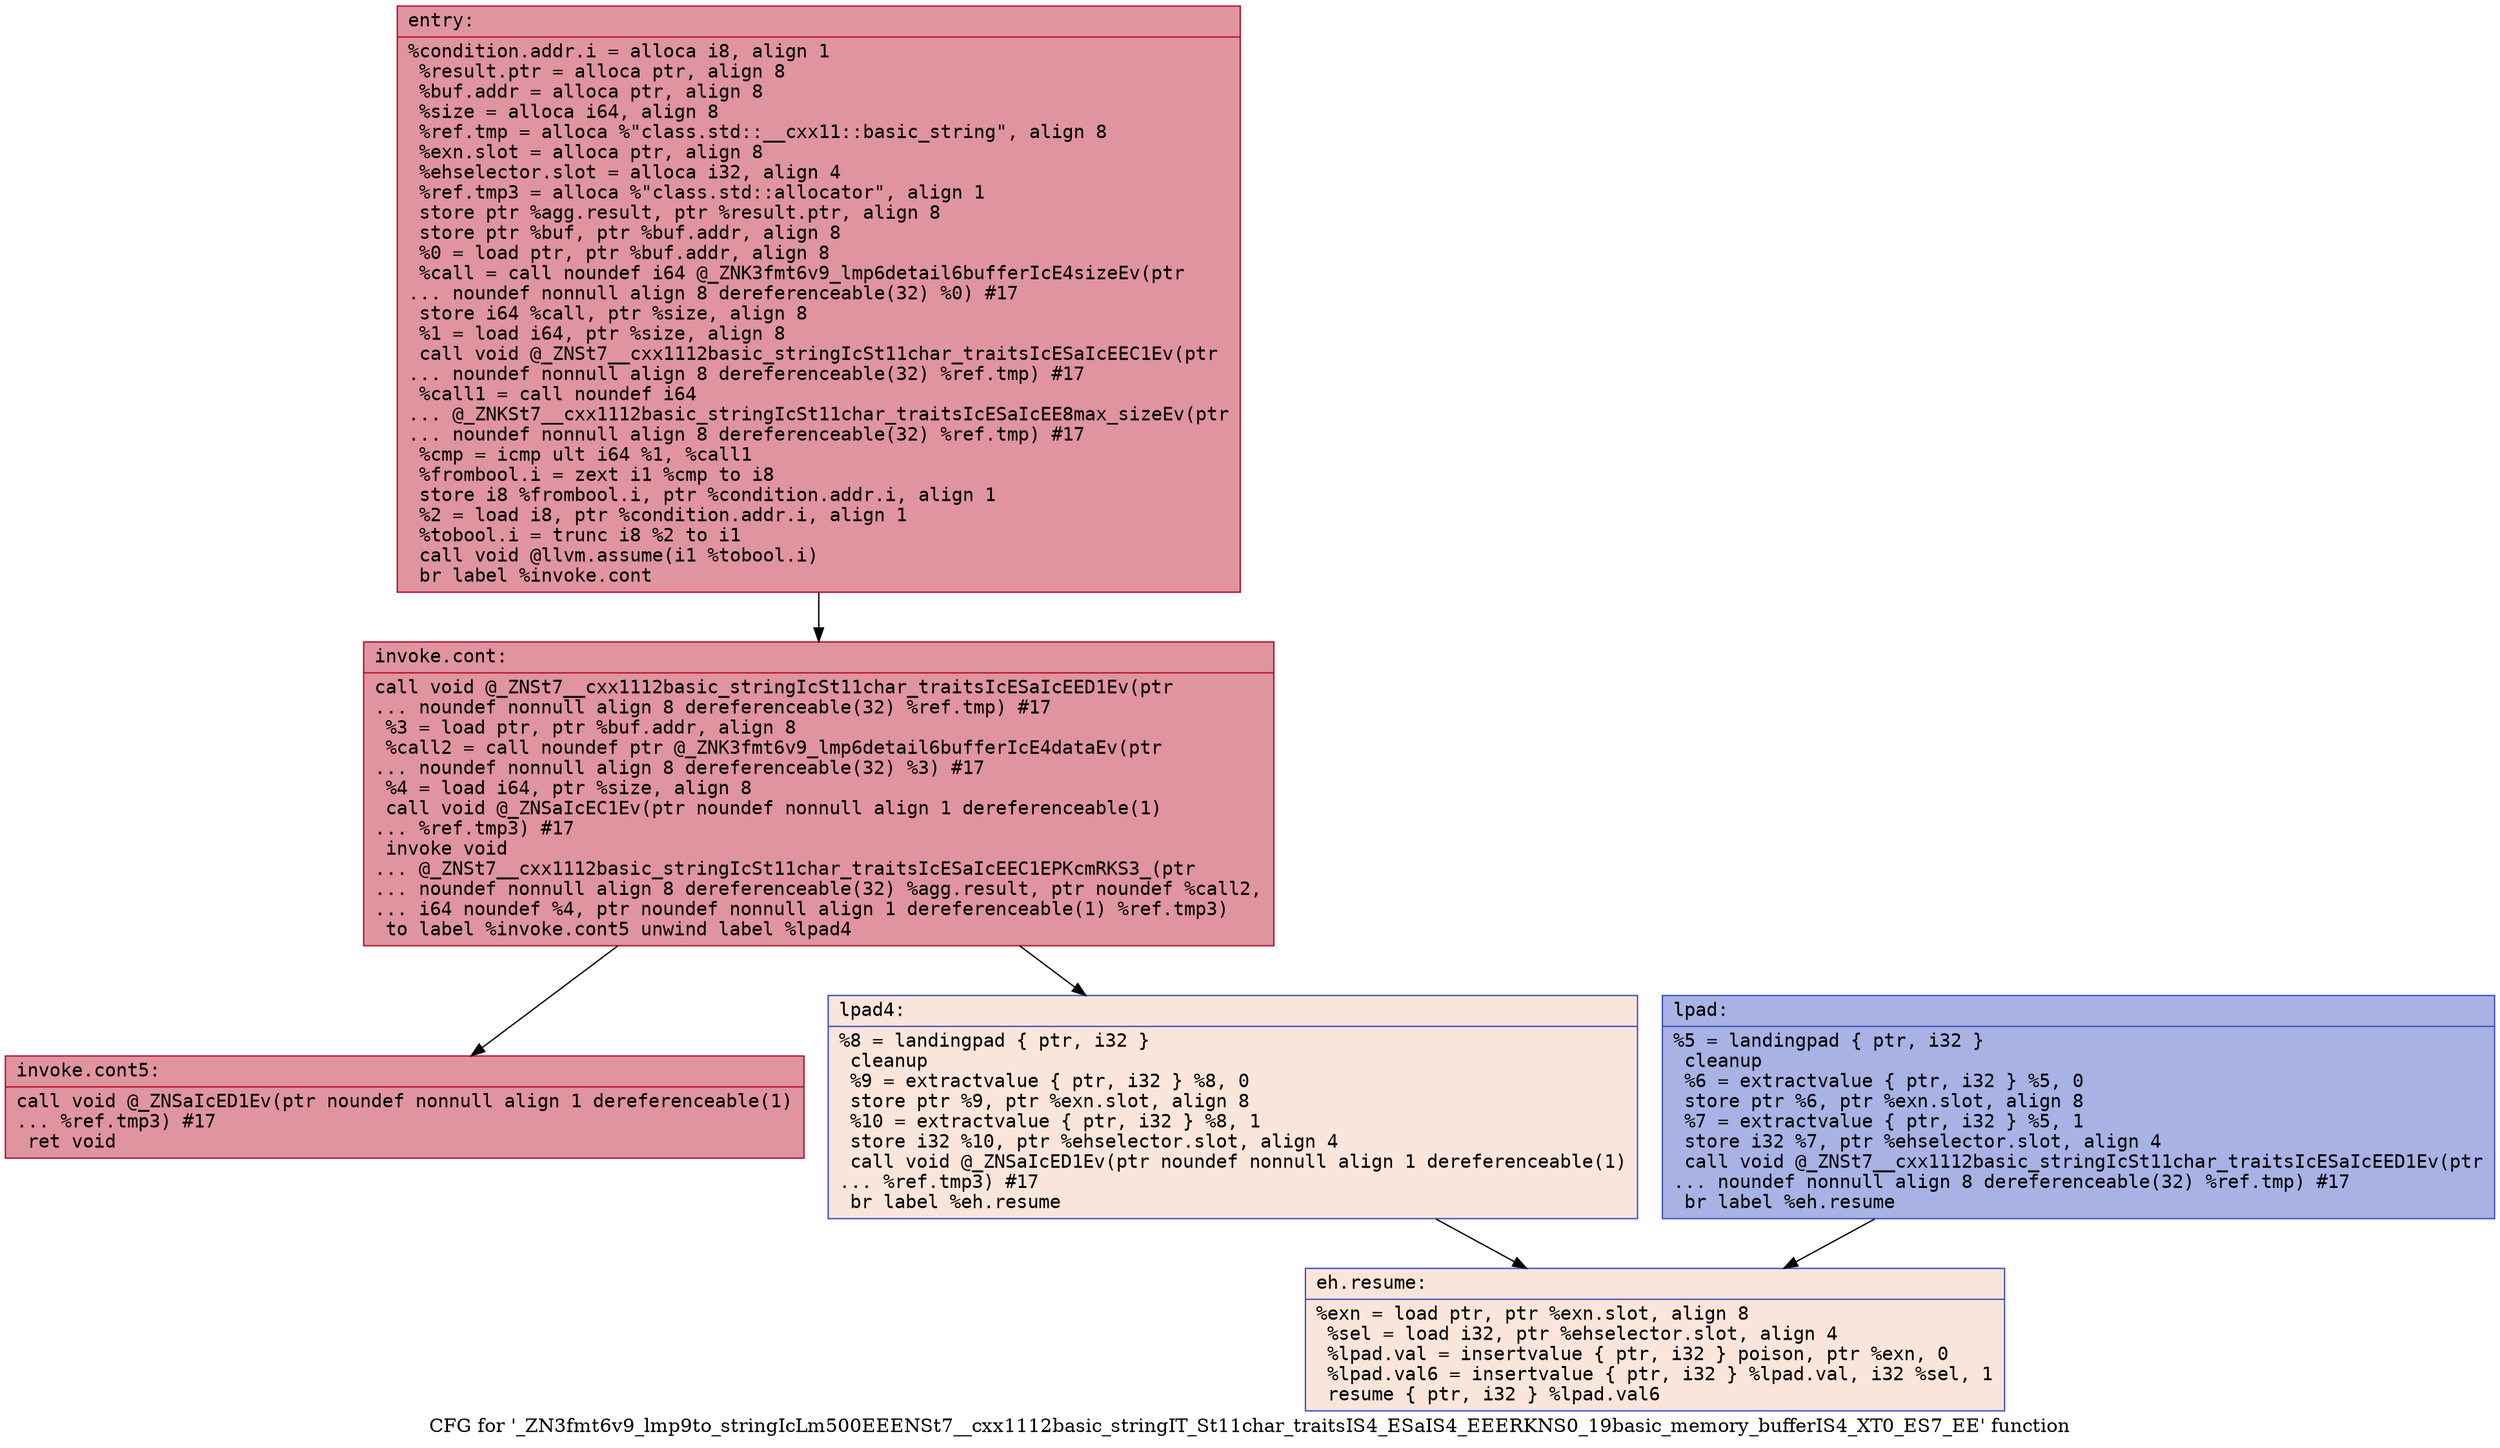 digraph "CFG for '_ZN3fmt6v9_lmp9to_stringIcLm500EEENSt7__cxx1112basic_stringIT_St11char_traitsIS4_ESaIS4_EEERKNS0_19basic_memory_bufferIS4_XT0_ES7_EE' function" {
	label="CFG for '_ZN3fmt6v9_lmp9to_stringIcLm500EEENSt7__cxx1112basic_stringIT_St11char_traitsIS4_ESaIS4_EEERKNS0_19basic_memory_bufferIS4_XT0_ES7_EE' function";

	Node0x55fec2fa7030 [shape=record,color="#b70d28ff", style=filled, fillcolor="#b70d2870" fontname="Courier",label="{entry:\l|  %condition.addr.i = alloca i8, align 1\l  %result.ptr = alloca ptr, align 8\l  %buf.addr = alloca ptr, align 8\l  %size = alloca i64, align 8\l  %ref.tmp = alloca %\"class.std::__cxx11::basic_string\", align 8\l  %exn.slot = alloca ptr, align 8\l  %ehselector.slot = alloca i32, align 4\l  %ref.tmp3 = alloca %\"class.std::allocator\", align 1\l  store ptr %agg.result, ptr %result.ptr, align 8\l  store ptr %buf, ptr %buf.addr, align 8\l  %0 = load ptr, ptr %buf.addr, align 8\l  %call = call noundef i64 @_ZNK3fmt6v9_lmp6detail6bufferIcE4sizeEv(ptr\l... noundef nonnull align 8 dereferenceable(32) %0) #17\l  store i64 %call, ptr %size, align 8\l  %1 = load i64, ptr %size, align 8\l  call void @_ZNSt7__cxx1112basic_stringIcSt11char_traitsIcESaIcEEC1Ev(ptr\l... noundef nonnull align 8 dereferenceable(32) %ref.tmp) #17\l  %call1 = call noundef i64\l... @_ZNKSt7__cxx1112basic_stringIcSt11char_traitsIcESaIcEE8max_sizeEv(ptr\l... noundef nonnull align 8 dereferenceable(32) %ref.tmp) #17\l  %cmp = icmp ult i64 %1, %call1\l  %frombool.i = zext i1 %cmp to i8\l  store i8 %frombool.i, ptr %condition.addr.i, align 1\l  %2 = load i8, ptr %condition.addr.i, align 1\l  %tobool.i = trunc i8 %2 to i1\l  call void @llvm.assume(i1 %tobool.i)\l  br label %invoke.cont\l}"];
	Node0x55fec2fa7030 -> Node0x55fec2faf1c0[tooltip="entry -> invoke.cont\nProbability 100.00%" ];
	Node0x55fec2faf1c0 [shape=record,color="#b70d28ff", style=filled, fillcolor="#b70d2870" fontname="Courier",label="{invoke.cont:\l|  call void @_ZNSt7__cxx1112basic_stringIcSt11char_traitsIcESaIcEED1Ev(ptr\l... noundef nonnull align 8 dereferenceable(32) %ref.tmp) #17\l  %3 = load ptr, ptr %buf.addr, align 8\l  %call2 = call noundef ptr @_ZNK3fmt6v9_lmp6detail6bufferIcE4dataEv(ptr\l... noundef nonnull align 8 dereferenceable(32) %3) #17\l  %4 = load i64, ptr %size, align 8\l  call void @_ZNSaIcEC1Ev(ptr noundef nonnull align 1 dereferenceable(1)\l... %ref.tmp3) #17\l  invoke void\l... @_ZNSt7__cxx1112basic_stringIcSt11char_traitsIcESaIcEEC1EPKcmRKS3_(ptr\l... noundef nonnull align 8 dereferenceable(32) %agg.result, ptr noundef %call2,\l... i64 noundef %4, ptr noundef nonnull align 1 dereferenceable(1) %ref.tmp3)\l          to label %invoke.cont5 unwind label %lpad4\l}"];
	Node0x55fec2faf1c0 -> Node0x55fec2faf7d0[tooltip="invoke.cont -> invoke.cont5\nProbability 100.00%" ];
	Node0x55fec2faf1c0 -> Node0x55fec2faf820[tooltip="invoke.cont -> lpad4\nProbability 0.00%" ];
	Node0x55fec2faf7d0 [shape=record,color="#b70d28ff", style=filled, fillcolor="#b70d2870" fontname="Courier",label="{invoke.cont5:\l|  call void @_ZNSaIcED1Ev(ptr noundef nonnull align 1 dereferenceable(1)\l... %ref.tmp3) #17\l  ret void\l}"];
	Node0x55fec2fafc90 [shape=record,color="#3d50c3ff", style=filled, fillcolor="#3d50c370" fontname="Courier",label="{lpad:\l|  %5 = landingpad \{ ptr, i32 \}\l          cleanup\l  %6 = extractvalue \{ ptr, i32 \} %5, 0\l  store ptr %6, ptr %exn.slot, align 8\l  %7 = extractvalue \{ ptr, i32 \} %5, 1\l  store i32 %7, ptr %ehselector.slot, align 4\l  call void @_ZNSt7__cxx1112basic_stringIcSt11char_traitsIcESaIcEED1Ev(ptr\l... noundef nonnull align 8 dereferenceable(32) %ref.tmp) #17\l  br label %eh.resume\l}"];
	Node0x55fec2fafc90 -> Node0x55fec2fafed0[tooltip="lpad -> eh.resume\nProbability 100.00%" ];
	Node0x55fec2faf820 [shape=record,color="#3d50c3ff", style=filled, fillcolor="#f4c5ad70" fontname="Courier",label="{lpad4:\l|  %8 = landingpad \{ ptr, i32 \}\l          cleanup\l  %9 = extractvalue \{ ptr, i32 \} %8, 0\l  store ptr %9, ptr %exn.slot, align 8\l  %10 = extractvalue \{ ptr, i32 \} %8, 1\l  store i32 %10, ptr %ehselector.slot, align 4\l  call void @_ZNSaIcED1Ev(ptr noundef nonnull align 1 dereferenceable(1)\l... %ref.tmp3) #17\l  br label %eh.resume\l}"];
	Node0x55fec2faf820 -> Node0x55fec2fafed0[tooltip="lpad4 -> eh.resume\nProbability 100.00%" ];
	Node0x55fec2fafed0 [shape=record,color="#3d50c3ff", style=filled, fillcolor="#f4c5ad70" fontname="Courier",label="{eh.resume:\l|  %exn = load ptr, ptr %exn.slot, align 8\l  %sel = load i32, ptr %ehselector.slot, align 4\l  %lpad.val = insertvalue \{ ptr, i32 \} poison, ptr %exn, 0\l  %lpad.val6 = insertvalue \{ ptr, i32 \} %lpad.val, i32 %sel, 1\l  resume \{ ptr, i32 \} %lpad.val6\l}"];
}
